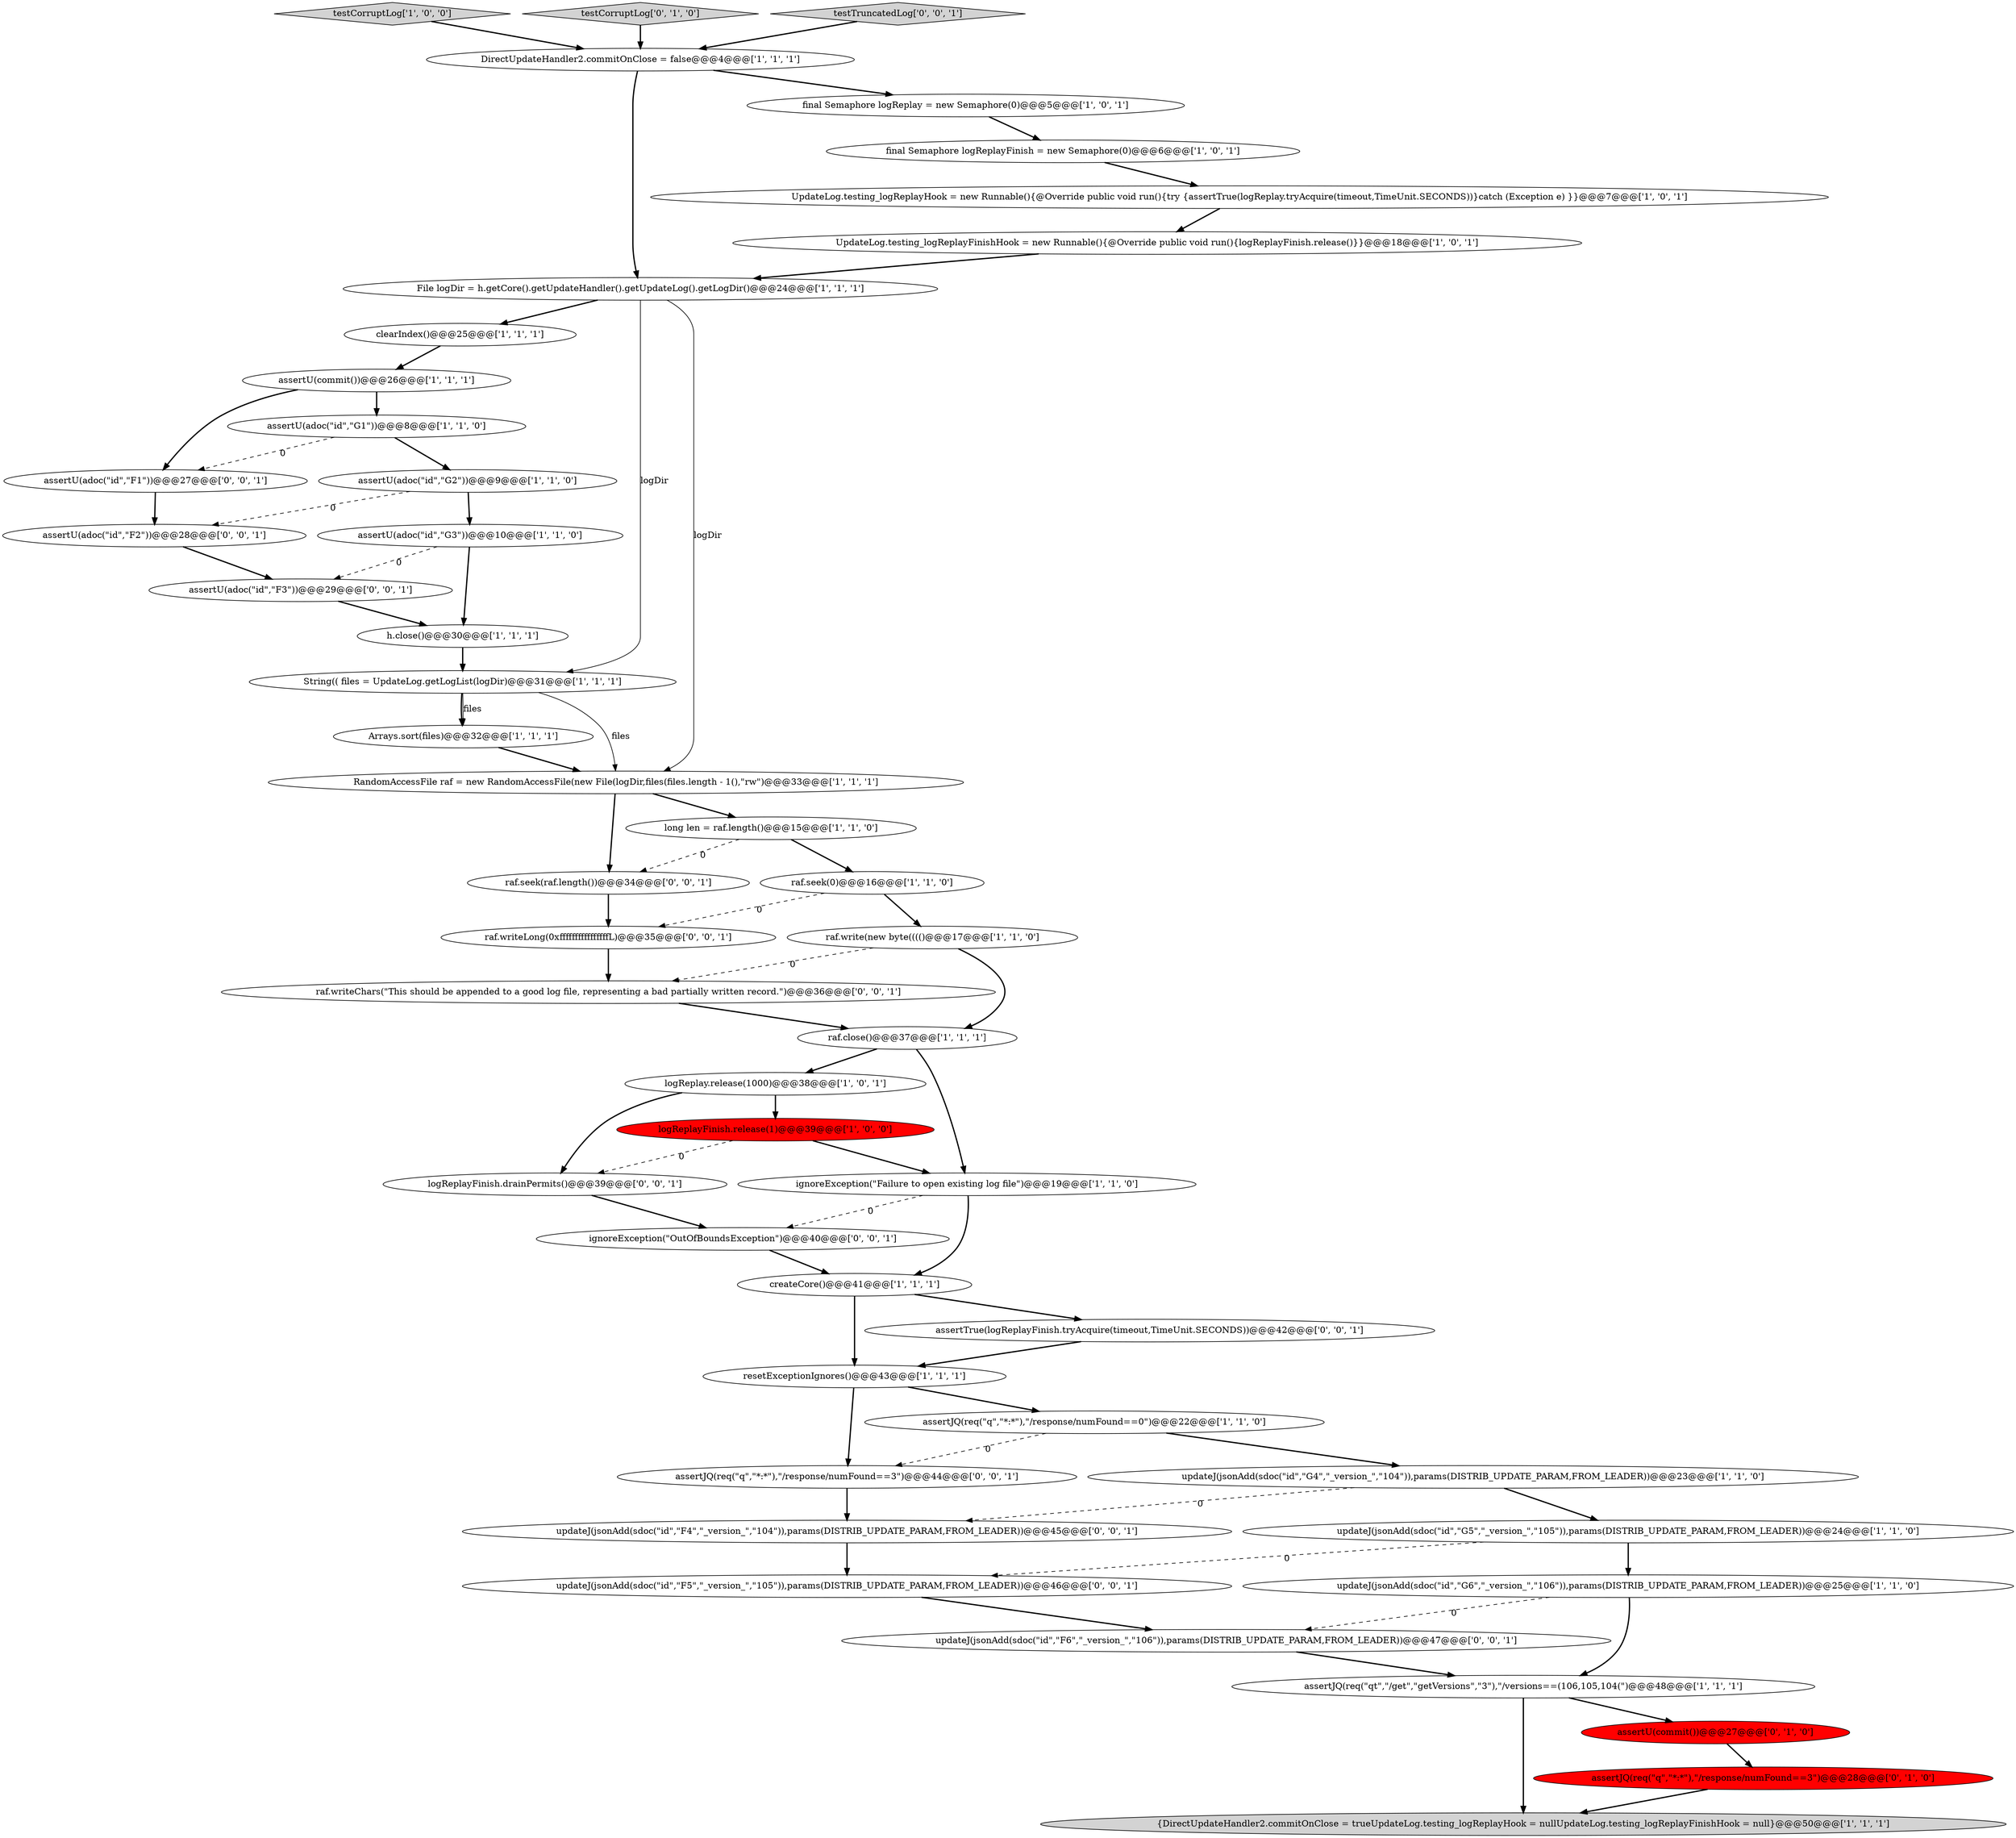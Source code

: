 digraph {
24 [style = filled, label = "{DirectUpdateHandler2.commitOnClose = trueUpdateLog.testing_logReplayHook = nullUpdateLog.testing_logReplayFinishHook = null}@@@50@@@['1', '1', '1']", fillcolor = lightgray, shape = ellipse image = "AAA0AAABBB1BBB"];
8 [style = filled, label = "h.close()@@@30@@@['1', '1', '1']", fillcolor = white, shape = ellipse image = "AAA0AAABBB1BBB"];
3 [style = filled, label = "UpdateLog.testing_logReplayFinishHook = new Runnable(){@Override public void run(){logReplayFinish.release()}}@@@18@@@['1', '0', '1']", fillcolor = white, shape = ellipse image = "AAA0AAABBB1BBB"];
30 [style = filled, label = "testCorruptLog['1', '0', '0']", fillcolor = lightgray, shape = diamond image = "AAA0AAABBB1BBB"];
36 [style = filled, label = "raf.seek(raf.length())@@@34@@@['0', '0', '1']", fillcolor = white, shape = ellipse image = "AAA0AAABBB3BBB"];
10 [style = filled, label = "Arrays.sort(files)@@@32@@@['1', '1', '1']", fillcolor = white, shape = ellipse image = "AAA0AAABBB1BBB"];
31 [style = filled, label = "testCorruptLog['0', '1', '0']", fillcolor = lightgray, shape = diamond image = "AAA0AAABBB2BBB"];
35 [style = filled, label = "updateJ(jsonAdd(sdoc(\"id\",\"F4\",\"_version_\",\"104\")),params(DISTRIB_UPDATE_PARAM,FROM_LEADER))@@@45@@@['0', '0', '1']", fillcolor = white, shape = ellipse image = "AAA0AAABBB3BBB"];
2 [style = filled, label = "assertU(adoc(\"id\",\"G3\"))@@@10@@@['1', '1', '0']", fillcolor = white, shape = ellipse image = "AAA0AAABBB1BBB"];
46 [style = filled, label = "ignoreException(\"OutOfBoundsException\")@@@40@@@['0', '0', '1']", fillcolor = white, shape = ellipse image = "AAA0AAABBB3BBB"];
37 [style = filled, label = "assertU(adoc(\"id\",\"F1\"))@@@27@@@['0', '0', '1']", fillcolor = white, shape = ellipse image = "AAA0AAABBB3BBB"];
22 [style = filled, label = "assertU(adoc(\"id\",\"G1\"))@@@8@@@['1', '1', '0']", fillcolor = white, shape = ellipse image = "AAA0AAABBB1BBB"];
25 [style = filled, label = "long len = raf.length()@@@15@@@['1', '1', '0']", fillcolor = white, shape = ellipse image = "AAA0AAABBB1BBB"];
4 [style = filled, label = "assertU(adoc(\"id\",\"G2\"))@@@9@@@['1', '1', '0']", fillcolor = white, shape = ellipse image = "AAA0AAABBB1BBB"];
5 [style = filled, label = "raf.close()@@@37@@@['1', '1', '1']", fillcolor = white, shape = ellipse image = "AAA0AAABBB1BBB"];
29 [style = filled, label = "File logDir = h.getCore().getUpdateHandler().getUpdateLog().getLogDir()@@@24@@@['1', '1', '1']", fillcolor = white, shape = ellipse image = "AAA0AAABBB1BBB"];
38 [style = filled, label = "assertU(adoc(\"id\",\"F2\"))@@@28@@@['0', '0', '1']", fillcolor = white, shape = ellipse image = "AAA0AAABBB3BBB"];
45 [style = filled, label = "updateJ(jsonAdd(sdoc(\"id\",\"F6\",\"_version_\",\"106\")),params(DISTRIB_UPDATE_PARAM,FROM_LEADER))@@@47@@@['0', '0', '1']", fillcolor = white, shape = ellipse image = "AAA0AAABBB3BBB"];
40 [style = filled, label = "raf.writeChars(\"This should be appended to a good log file, representing a bad partially written record.\")@@@36@@@['0', '0', '1']", fillcolor = white, shape = ellipse image = "AAA0AAABBB3BBB"];
13 [style = filled, label = "updateJ(jsonAdd(sdoc(\"id\",\"G4\",\"_version_\",\"104\")),params(DISTRIB_UPDATE_PARAM,FROM_LEADER))@@@23@@@['1', '1', '0']", fillcolor = white, shape = ellipse image = "AAA0AAABBB1BBB"];
1 [style = filled, label = "final Semaphore logReplayFinish = new Semaphore(0)@@@6@@@['1', '0', '1']", fillcolor = white, shape = ellipse image = "AAA0AAABBB1BBB"];
17 [style = filled, label = "raf.seek(0)@@@16@@@['1', '1', '0']", fillcolor = white, shape = ellipse image = "AAA0AAABBB1BBB"];
6 [style = filled, label = "updateJ(jsonAdd(sdoc(\"id\",\"G5\",\"_version_\",\"105\")),params(DISTRIB_UPDATE_PARAM,FROM_LEADER))@@@24@@@['1', '1', '0']", fillcolor = white, shape = ellipse image = "AAA0AAABBB1BBB"];
14 [style = filled, label = "clearIndex()@@@25@@@['1', '1', '1']", fillcolor = white, shape = ellipse image = "AAA0AAABBB1BBB"];
39 [style = filled, label = "assertJQ(req(\"q\",\"*:*\"),\"/response/numFound==3\")@@@44@@@['0', '0', '1']", fillcolor = white, shape = ellipse image = "AAA0AAABBB3BBB"];
9 [style = filled, label = "createCore()@@@41@@@['1', '1', '1']", fillcolor = white, shape = ellipse image = "AAA0AAABBB1BBB"];
21 [style = filled, label = "updateJ(jsonAdd(sdoc(\"id\",\"G6\",\"_version_\",\"106\")),params(DISTRIB_UPDATE_PARAM,FROM_LEADER))@@@25@@@['1', '1', '0']", fillcolor = white, shape = ellipse image = "AAA0AAABBB1BBB"];
42 [style = filled, label = "assertU(adoc(\"id\",\"F3\"))@@@29@@@['0', '0', '1']", fillcolor = white, shape = ellipse image = "AAA0AAABBB3BBB"];
26 [style = filled, label = "raf.write(new byte(((()@@@17@@@['1', '1', '0']", fillcolor = white, shape = ellipse image = "AAA0AAABBB1BBB"];
47 [style = filled, label = "updateJ(jsonAdd(sdoc(\"id\",\"F5\",\"_version_\",\"105\")),params(DISTRIB_UPDATE_PARAM,FROM_LEADER))@@@46@@@['0', '0', '1']", fillcolor = white, shape = ellipse image = "AAA0AAABBB3BBB"];
12 [style = filled, label = "resetExceptionIgnores()@@@43@@@['1', '1', '1']", fillcolor = white, shape = ellipse image = "AAA0AAABBB1BBB"];
0 [style = filled, label = "UpdateLog.testing_logReplayHook = new Runnable(){@Override public void run(){try {assertTrue(logReplay.tryAcquire(timeout,TimeUnit.SECONDS))}catch (Exception e) }}@@@7@@@['1', '0', '1']", fillcolor = white, shape = ellipse image = "AAA0AAABBB1BBB"];
33 [style = filled, label = "assertU(commit())@@@27@@@['0', '1', '0']", fillcolor = red, shape = ellipse image = "AAA1AAABBB2BBB"];
19 [style = filled, label = "assertU(commit())@@@26@@@['1', '1', '1']", fillcolor = white, shape = ellipse image = "AAA0AAABBB1BBB"];
32 [style = filled, label = "assertJQ(req(\"q\",\"*:*\"),\"/response/numFound==3\")@@@28@@@['0', '1', '0']", fillcolor = red, shape = ellipse image = "AAA1AAABBB2BBB"];
44 [style = filled, label = "testTruncatedLog['0', '0', '1']", fillcolor = lightgray, shape = diamond image = "AAA0AAABBB3BBB"];
16 [style = filled, label = "logReplay.release(1000)@@@38@@@['1', '0', '1']", fillcolor = white, shape = ellipse image = "AAA0AAABBB1BBB"];
7 [style = filled, label = "DirectUpdateHandler2.commitOnClose = false@@@4@@@['1', '1', '1']", fillcolor = white, shape = ellipse image = "AAA0AAABBB1BBB"];
28 [style = filled, label = "String(( files = UpdateLog.getLogList(logDir)@@@31@@@['1', '1', '1']", fillcolor = white, shape = ellipse image = "AAA0AAABBB1BBB"];
34 [style = filled, label = "assertTrue(logReplayFinish.tryAcquire(timeout,TimeUnit.SECONDS))@@@42@@@['0', '0', '1']", fillcolor = white, shape = ellipse image = "AAA0AAABBB3BBB"];
20 [style = filled, label = "ignoreException(\"Failure to open existing log file\")@@@19@@@['1', '1', '0']", fillcolor = white, shape = ellipse image = "AAA0AAABBB1BBB"];
41 [style = filled, label = "logReplayFinish.drainPermits()@@@39@@@['0', '0', '1']", fillcolor = white, shape = ellipse image = "AAA0AAABBB3BBB"];
15 [style = filled, label = "RandomAccessFile raf = new RandomAccessFile(new File(logDir,files(files.length - 1(),\"rw\")@@@33@@@['1', '1', '1']", fillcolor = white, shape = ellipse image = "AAA0AAABBB1BBB"];
23 [style = filled, label = "assertJQ(req(\"qt\",\"/get\",\"getVersions\",\"3\"),\"/versions==(106,105,104(\")@@@48@@@['1', '1', '1']", fillcolor = white, shape = ellipse image = "AAA0AAABBB1BBB"];
27 [style = filled, label = "assertJQ(req(\"q\",\"*:*\"),\"/response/numFound==0\")@@@22@@@['1', '1', '0']", fillcolor = white, shape = ellipse image = "AAA0AAABBB1BBB"];
11 [style = filled, label = "logReplayFinish.release(1)@@@39@@@['1', '0', '0']", fillcolor = red, shape = ellipse image = "AAA1AAABBB1BBB"];
18 [style = filled, label = "final Semaphore logReplay = new Semaphore(0)@@@5@@@['1', '0', '1']", fillcolor = white, shape = ellipse image = "AAA0AAABBB1BBB"];
43 [style = filled, label = "raf.writeLong(0xffffffffffffffffL)@@@35@@@['0', '0', '1']", fillcolor = white, shape = ellipse image = "AAA0AAABBB3BBB"];
36->43 [style = bold, label=""];
0->3 [style = bold, label=""];
27->13 [style = bold, label=""];
11->20 [style = bold, label=""];
8->28 [style = bold, label=""];
2->42 [style = dashed, label="0"];
17->26 [style = bold, label=""];
16->11 [style = bold, label=""];
10->15 [style = bold, label=""];
28->10 [style = bold, label=""];
46->9 [style = bold, label=""];
45->23 [style = bold, label=""];
17->43 [style = dashed, label="0"];
5->20 [style = bold, label=""];
20->9 [style = bold, label=""];
29->28 [style = solid, label="logDir"];
4->38 [style = dashed, label="0"];
15->25 [style = bold, label=""];
26->5 [style = bold, label=""];
6->21 [style = bold, label=""];
13->35 [style = dashed, label="0"];
42->8 [style = bold, label=""];
44->7 [style = bold, label=""];
14->19 [style = bold, label=""];
28->15 [style = solid, label="files"];
1->0 [style = bold, label=""];
4->2 [style = bold, label=""];
34->12 [style = bold, label=""];
38->42 [style = bold, label=""];
25->17 [style = bold, label=""];
31->7 [style = bold, label=""];
21->45 [style = dashed, label="0"];
19->37 [style = bold, label=""];
22->4 [style = bold, label=""];
16->41 [style = bold, label=""];
5->16 [style = bold, label=""];
43->40 [style = bold, label=""];
20->46 [style = dashed, label="0"];
23->24 [style = bold, label=""];
23->33 [style = bold, label=""];
22->37 [style = dashed, label="0"];
18->1 [style = bold, label=""];
40->5 [style = bold, label=""];
28->10 [style = solid, label="files"];
25->36 [style = dashed, label="0"];
27->39 [style = dashed, label="0"];
30->7 [style = bold, label=""];
37->38 [style = bold, label=""];
39->35 [style = bold, label=""];
7->29 [style = bold, label=""];
29->14 [style = bold, label=""];
35->47 [style = bold, label=""];
7->18 [style = bold, label=""];
11->41 [style = dashed, label="0"];
29->15 [style = solid, label="logDir"];
33->32 [style = bold, label=""];
41->46 [style = bold, label=""];
47->45 [style = bold, label=""];
9->12 [style = bold, label=""];
6->47 [style = dashed, label="0"];
13->6 [style = bold, label=""];
12->39 [style = bold, label=""];
32->24 [style = bold, label=""];
19->22 [style = bold, label=""];
12->27 [style = bold, label=""];
26->40 [style = dashed, label="0"];
3->29 [style = bold, label=""];
2->8 [style = bold, label=""];
15->36 [style = bold, label=""];
21->23 [style = bold, label=""];
9->34 [style = bold, label=""];
}
